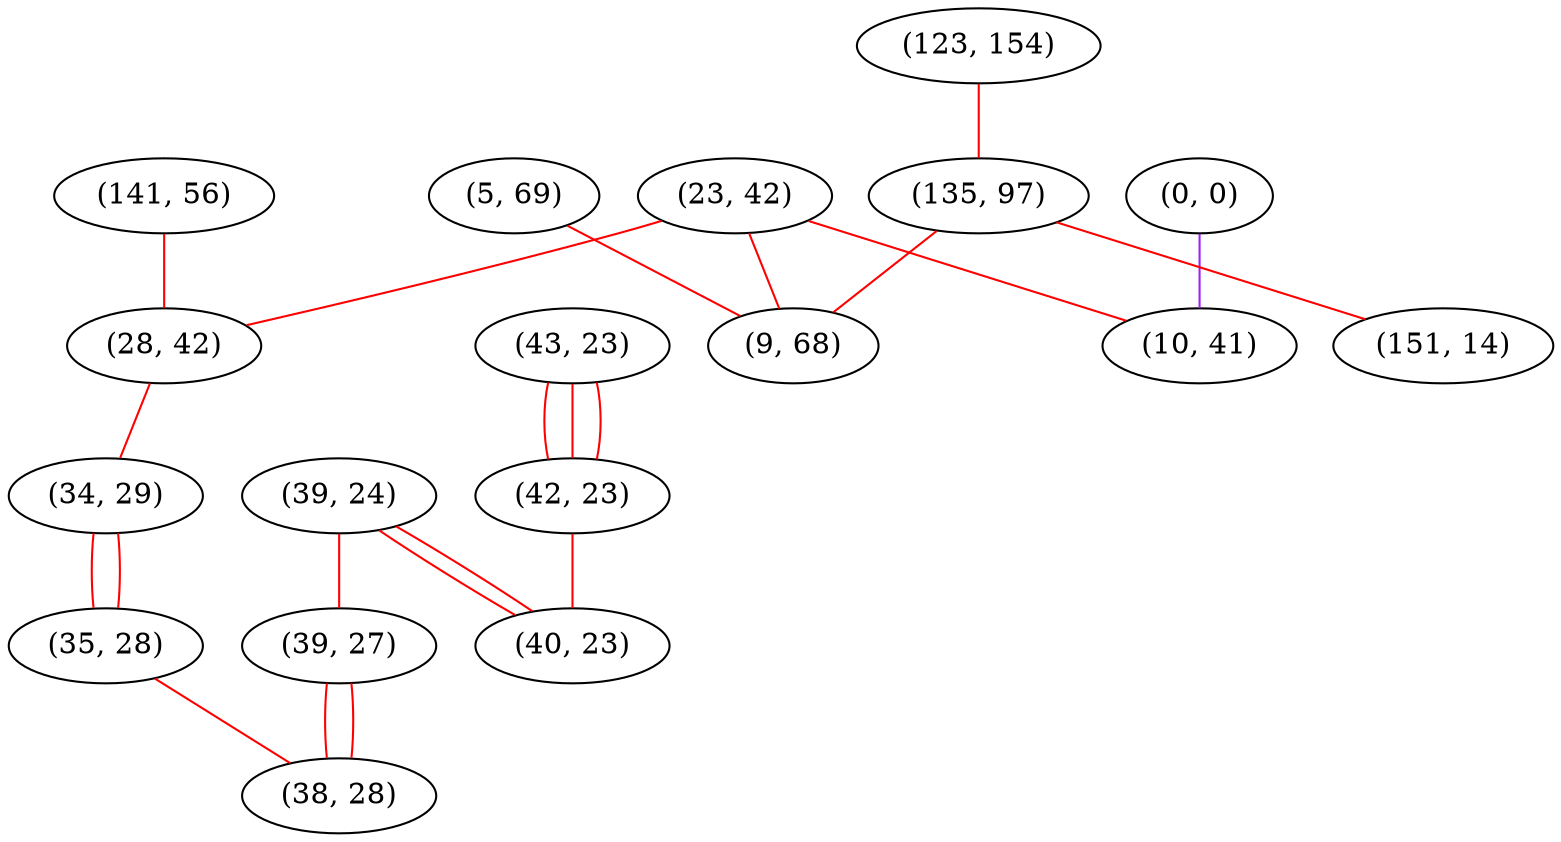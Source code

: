 graph "" {
"(141, 56)";
"(123, 154)";
"(0, 0)";
"(5, 69)";
"(23, 42)";
"(135, 97)";
"(28, 42)";
"(39, 24)";
"(34, 29)";
"(43, 23)";
"(151, 14)";
"(35, 28)";
"(39, 27)";
"(9, 68)";
"(38, 28)";
"(42, 23)";
"(10, 41)";
"(40, 23)";
"(141, 56)" -- "(28, 42)"  [color=red, key=0, weight=1];
"(123, 154)" -- "(135, 97)"  [color=red, key=0, weight=1];
"(0, 0)" -- "(10, 41)"  [color=purple, key=0, weight=4];
"(5, 69)" -- "(9, 68)"  [color=red, key=0, weight=1];
"(23, 42)" -- "(28, 42)"  [color=red, key=0, weight=1];
"(23, 42)" -- "(10, 41)"  [color=red, key=0, weight=1];
"(23, 42)" -- "(9, 68)"  [color=red, key=0, weight=1];
"(135, 97)" -- "(151, 14)"  [color=red, key=0, weight=1];
"(135, 97)" -- "(9, 68)"  [color=red, key=0, weight=1];
"(28, 42)" -- "(34, 29)"  [color=red, key=0, weight=1];
"(39, 24)" -- "(39, 27)"  [color=red, key=0, weight=1];
"(39, 24)" -- "(40, 23)"  [color=red, key=0, weight=1];
"(39, 24)" -- "(40, 23)"  [color=red, key=1, weight=1];
"(34, 29)" -- "(35, 28)"  [color=red, key=0, weight=1];
"(34, 29)" -- "(35, 28)"  [color=red, key=1, weight=1];
"(43, 23)" -- "(42, 23)"  [color=red, key=0, weight=1];
"(43, 23)" -- "(42, 23)"  [color=red, key=1, weight=1];
"(43, 23)" -- "(42, 23)"  [color=red, key=2, weight=1];
"(35, 28)" -- "(38, 28)"  [color=red, key=0, weight=1];
"(39, 27)" -- "(38, 28)"  [color=red, key=0, weight=1];
"(39, 27)" -- "(38, 28)"  [color=red, key=1, weight=1];
"(42, 23)" -- "(40, 23)"  [color=red, key=0, weight=1];
}
